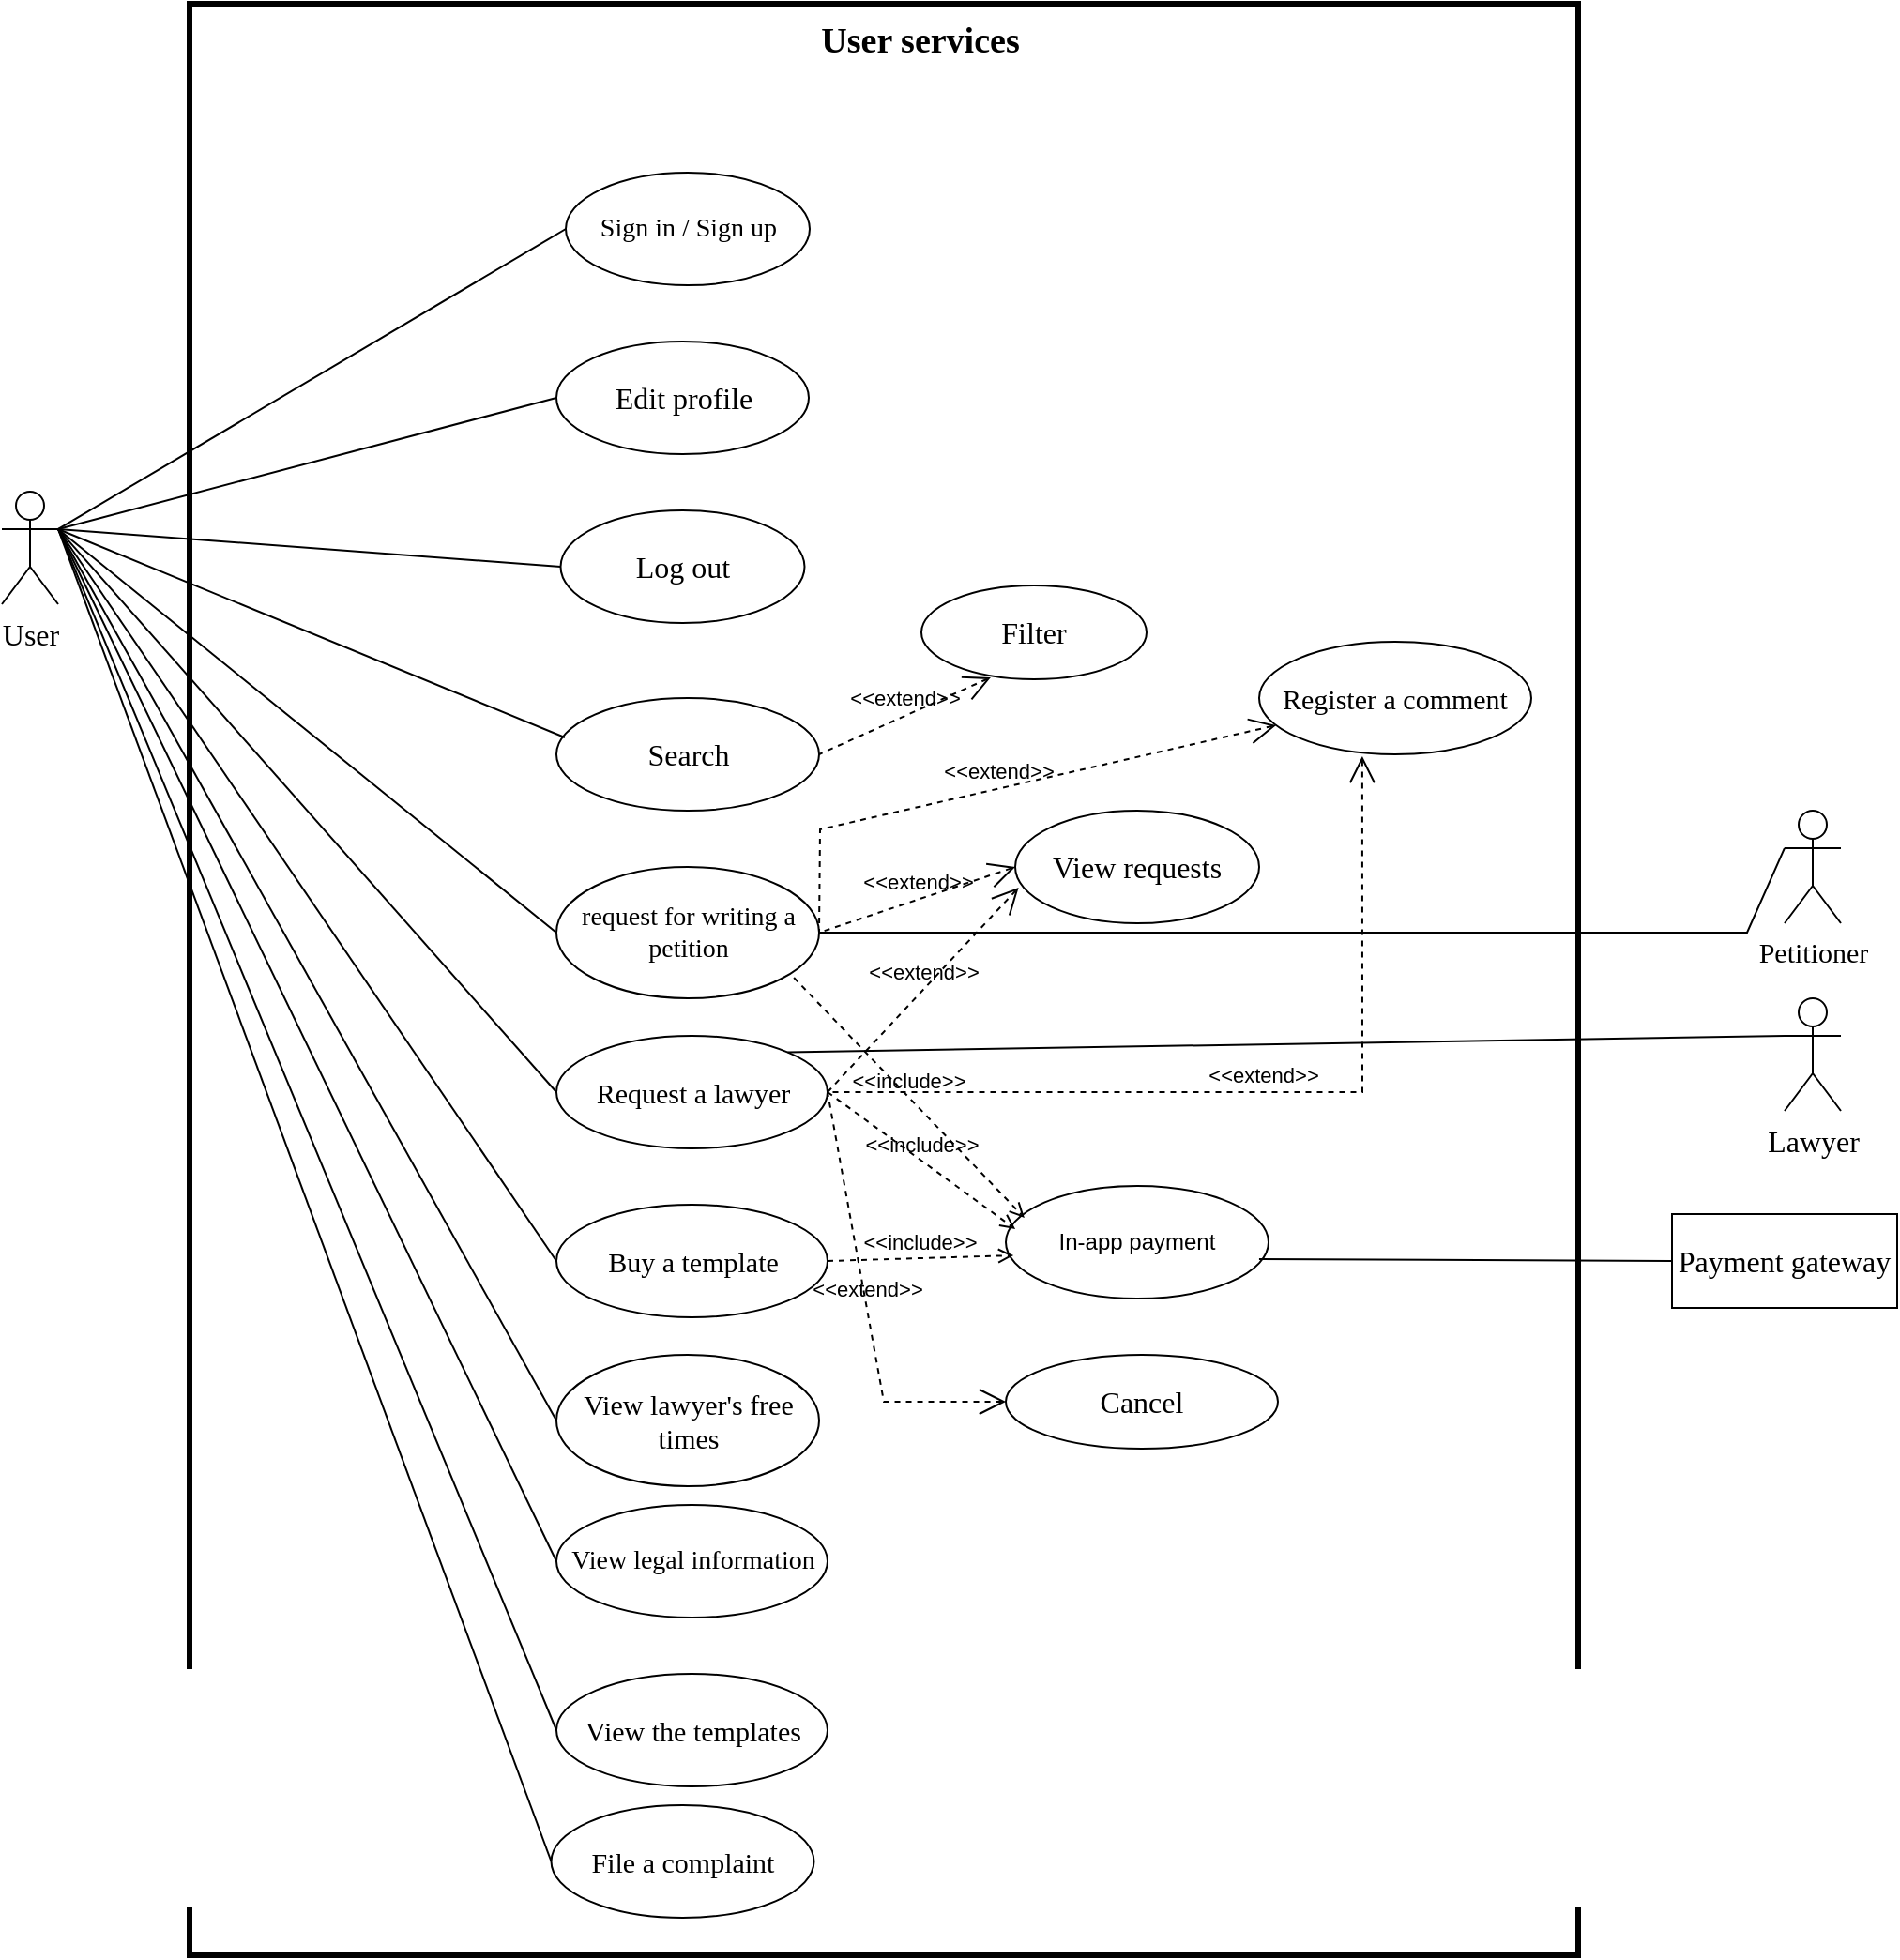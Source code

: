 <mxfile version="24.9.0">
  <diagram name="Page-1" id="6dkIC6jkVtWbtQmB7Dor">
    <mxGraphModel grid="1" page="1" gridSize="10" guides="1" tooltips="1" connect="1" arrows="1" fold="1" pageScale="1" pageWidth="3300" pageHeight="4681" math="0" shadow="0">
      <root>
        <mxCell id="0" />
        <mxCell id="1" parent="0" />
        <mxCell id="fHPol39FZ2LO6t3Dg6_z-1" value="" style="rounded=0;whiteSpace=wrap;html=1;fillColor=none;strokeWidth=3;" vertex="1" parent="1">
          <mxGeometry x="160" y="50" width="740" height="1040" as="geometry" />
        </mxCell>
        <mxCell id="fHPol39FZ2LO6t3Dg6_z-2" value="&lt;font style=&quot;font-size: 19px;&quot; face=&quot;Times New Roman&quot;&gt;&lt;b&gt;User services&lt;br&gt;&lt;/b&gt;&lt;/font&gt;" style="text;html=1;align=center;verticalAlign=middle;whiteSpace=wrap;rounded=0;" vertex="1" parent="1">
          <mxGeometry x="467.5" y="50" width="162.5" height="40" as="geometry" />
        </mxCell>
        <mxCell id="fHPol39FZ2LO6t3Dg6_z-3" value="&lt;font style=&quot;font-size: 16px;&quot; face=&quot;Times New Roman&quot;&gt;User&lt;br&gt;&lt;/font&gt;" style="shape=umlActor;html=1;verticalLabelPosition=bottom;verticalAlign=top;align=center;" vertex="1" parent="1">
          <mxGeometry x="60" y="310" width="30" height="60" as="geometry" />
        </mxCell>
        <UserObject label="&lt;font style=&quot;font-size: 14px;&quot; face=&quot;Times New Roman&quot;&gt;Sign in / Sign up&lt;br&gt;&lt;/font&gt;" link="https://www.draw.io/#G1dl8G7an4zMujYMwiWTBp5y0mEkHRdNQq" id="fHPol39FZ2LO6t3Dg6_z-4">
          <mxCell style="ellipse;whiteSpace=wrap;html=1;" vertex="1" parent="1">
            <mxGeometry x="360.5" y="140" width="130" height="60" as="geometry" />
          </mxCell>
        </UserObject>
        <mxCell id="fHPol39FZ2LO6t3Dg6_z-5" value="" style="edgeStyle=none;html=1;endArrow=none;verticalAlign=bottom;rounded=0;exitX=1;exitY=0.333;exitDx=0;exitDy=0;exitPerimeter=0;entryX=0;entryY=0.5;entryDx=0;entryDy=0;" edge="1" parent="1" source="fHPol39FZ2LO6t3Dg6_z-3" target="fHPol39FZ2LO6t3Dg6_z-4">
          <mxGeometry width="160" relative="1" as="geometry">
            <mxPoint x="340" y="340" as="sourcePoint" />
            <mxPoint x="500" y="340" as="targetPoint" />
          </mxGeometry>
        </mxCell>
        <mxCell id="fHPol39FZ2LO6t3Dg6_z-6" value="&lt;font style=&quot;font-size: 16px;&quot; face=&quot;Times New Roman&quot;&gt;Edit profile&lt;br&gt;&lt;/font&gt;" style="ellipse;whiteSpace=wrap;html=1;" vertex="1" parent="1">
          <mxGeometry x="355.5" y="230" width="134.5" height="60" as="geometry" />
        </mxCell>
        <mxCell id="fHPol39FZ2LO6t3Dg6_z-7" value="" style="edgeStyle=none;html=1;endArrow=none;verticalAlign=bottom;rounded=0;exitX=1;exitY=0.333;exitDx=0;exitDy=0;exitPerimeter=0;entryX=0;entryY=0.5;entryDx=0;entryDy=0;" edge="1" parent="1" source="fHPol39FZ2LO6t3Dg6_z-3" target="fHPol39FZ2LO6t3Dg6_z-6">
          <mxGeometry width="160" relative="1" as="geometry">
            <mxPoint x="340" y="340" as="sourcePoint" />
            <mxPoint x="500" y="340" as="targetPoint" />
          </mxGeometry>
        </mxCell>
        <mxCell id="fHPol39FZ2LO6t3Dg6_z-8" value="&lt;font style=&quot;font-size: 16px;&quot; face=&quot;Times New Roman&quot;&gt;Log out&lt;br&gt;&lt;/font&gt;" style="ellipse;whiteSpace=wrap;html=1;" vertex="1" parent="1">
          <mxGeometry x="357.75" y="320" width="130" height="60" as="geometry" />
        </mxCell>
        <mxCell id="fHPol39FZ2LO6t3Dg6_z-9" value="" style="edgeStyle=none;html=1;endArrow=none;verticalAlign=bottom;rounded=0;exitX=1;exitY=0.333;exitDx=0;exitDy=0;exitPerimeter=0;entryX=0;entryY=0.5;entryDx=0;entryDy=0;" edge="1" parent="1" source="fHPol39FZ2LO6t3Dg6_z-3" target="fHPol39FZ2LO6t3Dg6_z-8">
          <mxGeometry width="160" relative="1" as="geometry">
            <mxPoint x="340" y="390" as="sourcePoint" />
            <mxPoint x="500" y="390" as="targetPoint" />
          </mxGeometry>
        </mxCell>
        <mxCell id="fHPol39FZ2LO6t3Dg6_z-10" value="&lt;font style=&quot;font-size: 16px;&quot; face=&quot;Times New Roman&quot;&gt;Search&lt;/font&gt;" style="ellipse;whiteSpace=wrap;html=1;" vertex="1" parent="1">
          <mxGeometry x="355.5" y="420" width="140" height="60" as="geometry" />
        </mxCell>
        <mxCell id="fHPol39FZ2LO6t3Dg6_z-11" value="" style="edgeStyle=none;html=1;endArrow=none;verticalAlign=bottom;rounded=0;exitX=1;exitY=0.333;exitDx=0;exitDy=0;exitPerimeter=0;entryX=0.032;entryY=0.35;entryDx=0;entryDy=0;entryPerimeter=0;" edge="1" parent="1" source="fHPol39FZ2LO6t3Dg6_z-3" target="fHPol39FZ2LO6t3Dg6_z-10">
          <mxGeometry width="160" relative="1" as="geometry">
            <mxPoint x="340" y="390" as="sourcePoint" />
            <mxPoint x="500" y="390" as="targetPoint" />
          </mxGeometry>
        </mxCell>
        <mxCell id="fHPol39FZ2LO6t3Dg6_z-12" value="&amp;lt;&amp;lt;extend&amp;gt;&amp;gt;" style="edgeStyle=none;html=1;startArrow=open;endArrow=none;startSize=12;verticalAlign=bottom;dashed=1;labelBackgroundColor=none;rounded=0;entryX=1;entryY=0.5;entryDx=0;entryDy=0;exitX=0.308;exitY=0.98;exitDx=0;exitDy=0;exitPerimeter=0;" edge="1" parent="1" source="fHPol39FZ2LO6t3Dg6_z-13" target="fHPol39FZ2LO6t3Dg6_z-10">
          <mxGeometry width="160" relative="1" as="geometry">
            <mxPoint x="340" y="390" as="sourcePoint" />
            <mxPoint x="500" y="390" as="targetPoint" />
          </mxGeometry>
        </mxCell>
        <mxCell id="fHPol39FZ2LO6t3Dg6_z-13" value="&lt;font style=&quot;font-size: 16px;&quot; face=&quot;Times New Roman&quot;&gt;Filter&lt;/font&gt;" style="ellipse;whiteSpace=wrap;html=1;" vertex="1" parent="1">
          <mxGeometry x="550" y="360" width="120" height="50" as="geometry" />
        </mxCell>
        <mxCell id="fHPol39FZ2LO6t3Dg6_z-14" value="&lt;font style=&quot;font-size: 14px;&quot; face=&quot;Times New Roman&quot;&gt;request for writing a petition&lt;br&gt;&lt;/font&gt;" style="ellipse;whiteSpace=wrap;html=1;" vertex="1" parent="1">
          <mxGeometry x="355.5" y="510" width="140" height="70" as="geometry" />
        </mxCell>
        <mxCell id="fHPol39FZ2LO6t3Dg6_z-15" value="" style="edgeStyle=none;html=1;endArrow=none;verticalAlign=bottom;rounded=0;exitX=1;exitY=0.333;exitDx=0;exitDy=0;exitPerimeter=0;entryX=0;entryY=0.5;entryDx=0;entryDy=0;" edge="1" parent="1" source="fHPol39FZ2LO6t3Dg6_z-3" target="fHPol39FZ2LO6t3Dg6_z-14">
          <mxGeometry width="160" relative="1" as="geometry">
            <mxPoint x="340" y="560" as="sourcePoint" />
            <mxPoint x="500" y="560" as="targetPoint" />
          </mxGeometry>
        </mxCell>
        <mxCell id="fHPol39FZ2LO6t3Dg6_z-17" value="&lt;font style=&quot;font-size: 15px;&quot; face=&quot;Times New Roman&quot;&gt;Request a lawyer&lt;br&gt;&lt;/font&gt;" style="ellipse;whiteSpace=wrap;html=1;" vertex="1" parent="1">
          <mxGeometry x="355.5" y="600" width="144.5" height="60" as="geometry" />
        </mxCell>
        <mxCell id="fHPol39FZ2LO6t3Dg6_z-18" value="" style="edgeStyle=none;html=1;endArrow=none;verticalAlign=bottom;rounded=0;exitX=1;exitY=0.333;exitDx=0;exitDy=0;exitPerimeter=0;entryX=0;entryY=0.5;entryDx=0;entryDy=0;" edge="1" parent="1" source="fHPol39FZ2LO6t3Dg6_z-3" target="fHPol39FZ2LO6t3Dg6_z-17">
          <mxGeometry width="160" relative="1" as="geometry">
            <mxPoint x="340" y="510" as="sourcePoint" />
            <mxPoint x="500" y="510" as="targetPoint" />
          </mxGeometry>
        </mxCell>
        <mxCell id="fHPol39FZ2LO6t3Dg6_z-19" value="&lt;font style=&quot;font-size: 15px;&quot; face=&quot;Times New Roman&quot;&gt;‌Buy a template&lt;/font&gt;" style="ellipse;whiteSpace=wrap;html=1;" vertex="1" parent="1">
          <mxGeometry x="355.5" y="690" width="144.5" height="60" as="geometry" />
        </mxCell>
        <mxCell id="fHPol39FZ2LO6t3Dg6_z-20" value="" style="edgeStyle=none;html=1;endArrow=none;verticalAlign=bottom;rounded=0;exitX=1;exitY=0.333;exitDx=0;exitDy=0;exitPerimeter=0;entryX=0;entryY=0.5;entryDx=0;entryDy=0;" edge="1" parent="1" source="fHPol39FZ2LO6t3Dg6_z-3" target="fHPol39FZ2LO6t3Dg6_z-19">
          <mxGeometry width="160" relative="1" as="geometry">
            <mxPoint x="340" y="510" as="sourcePoint" />
            <mxPoint x="500" y="510" as="targetPoint" />
          </mxGeometry>
        </mxCell>
        <mxCell id="fHPol39FZ2LO6t3Dg6_z-21" value="&lt;font style=&quot;font-size: 16px;&quot; face=&quot;Times New Roman&quot;&gt;View requests&lt;/font&gt;" style="ellipse;whiteSpace=wrap;html=1;" vertex="1" parent="1">
          <mxGeometry x="600" y="480" width="130" height="60" as="geometry" />
        </mxCell>
        <mxCell id="fHPol39FZ2LO6t3Dg6_z-22" value="&amp;lt;&amp;lt;extend&amp;gt;&amp;gt;" style="edgeStyle=none;html=1;startArrow=open;endArrow=none;startSize=12;verticalAlign=bottom;dashed=1;labelBackgroundColor=none;rounded=0;entryX=1;entryY=0.5;entryDx=0;entryDy=0;exitX=0;exitY=0.5;exitDx=0;exitDy=0;" edge="1" parent="1" source="fHPol39FZ2LO6t3Dg6_z-21" target="fHPol39FZ2LO6t3Dg6_z-14">
          <mxGeometry width="160" relative="1" as="geometry">
            <mxPoint x="340" y="510" as="sourcePoint" />
            <mxPoint x="500" y="510" as="targetPoint" />
          </mxGeometry>
        </mxCell>
        <mxCell id="fHPol39FZ2LO6t3Dg6_z-23" value="&amp;lt;&amp;lt;extend&amp;gt;&amp;gt;" style="edgeStyle=none;html=1;startArrow=open;endArrow=none;startSize=12;verticalAlign=bottom;dashed=1;labelBackgroundColor=none;rounded=0;entryX=1;entryY=0.5;entryDx=0;entryDy=0;exitX=0.014;exitY=0.683;exitDx=0;exitDy=0;exitPerimeter=0;" edge="1" parent="1" source="fHPol39FZ2LO6t3Dg6_z-21" target="fHPol39FZ2LO6t3Dg6_z-17">
          <mxGeometry width="160" relative="1" as="geometry">
            <mxPoint x="340" y="510" as="sourcePoint" />
            <mxPoint x="500" y="510" as="targetPoint" />
          </mxGeometry>
        </mxCell>
        <mxCell id="fHPol39FZ2LO6t3Dg6_z-24" value="In-app payment" style="ellipse;whiteSpace=wrap;html=1;" vertex="1" parent="1">
          <mxGeometry x="595" y="680" width="140" height="60" as="geometry" />
        </mxCell>
        <mxCell id="fHPol39FZ2LO6t3Dg6_z-25" value="&amp;lt;&amp;lt;include&amp;gt;&amp;gt;" style="edgeStyle=none;html=1;endArrow=open;verticalAlign=bottom;dashed=1;labelBackgroundColor=none;rounded=0;exitX=0.904;exitY=0.843;exitDx=0;exitDy=0;exitPerimeter=0;entryX=0.071;entryY=0.283;entryDx=0;entryDy=0;entryPerimeter=0;" edge="1" parent="1" source="fHPol39FZ2LO6t3Dg6_z-14" target="fHPol39FZ2LO6t3Dg6_z-24">
          <mxGeometry width="160" relative="1" as="geometry">
            <mxPoint x="340" y="510" as="sourcePoint" />
            <mxPoint x="500" y="510" as="targetPoint" />
          </mxGeometry>
        </mxCell>
        <mxCell id="fHPol39FZ2LO6t3Dg6_z-26" value="&amp;lt;&amp;lt;include&amp;gt;&amp;gt;" style="edgeStyle=none;html=1;endArrow=open;verticalAlign=bottom;dashed=1;labelBackgroundColor=none;rounded=0;exitX=1;exitY=0.5;exitDx=0;exitDy=0;entryX=0.036;entryY=0.383;entryDx=0;entryDy=0;entryPerimeter=0;" edge="1" parent="1" source="fHPol39FZ2LO6t3Dg6_z-17" target="fHPol39FZ2LO6t3Dg6_z-24">
          <mxGeometry width="160" relative="1" as="geometry">
            <mxPoint x="340" y="510" as="sourcePoint" />
            <mxPoint x="500" y="510" as="targetPoint" />
          </mxGeometry>
        </mxCell>
        <mxCell id="fHPol39FZ2LO6t3Dg6_z-27" value="&amp;lt;&amp;lt;include&amp;gt;&amp;gt;" style="edgeStyle=none;html=1;endArrow=open;verticalAlign=bottom;dashed=1;labelBackgroundColor=none;rounded=0;exitX=1;exitY=0.5;exitDx=0;exitDy=0;entryX=0.029;entryY=0.617;entryDx=0;entryDy=0;entryPerimeter=0;" edge="1" parent="1" source="fHPol39FZ2LO6t3Dg6_z-19" target="fHPol39FZ2LO6t3Dg6_z-24">
          <mxGeometry width="160" relative="1" as="geometry">
            <mxPoint x="340" y="510" as="sourcePoint" />
            <mxPoint x="500" y="510" as="targetPoint" />
          </mxGeometry>
        </mxCell>
        <mxCell id="fHPol39FZ2LO6t3Dg6_z-28" value="&lt;pre aria-label=&quot;Translated text: Register a comment&quot; dir=&quot;ltr&quot; data-ved=&quot;2ahUKEwib_dqemvWJAxWP2gIHHToVGhYQ3ewLegQIBRAT&quot; style=&quot;text-align: left;&quot; id=&quot;tw-target-text&quot; data-placeholder=&quot;Translation&quot; class=&quot;tw-data-text tw-text-large tw-ta&quot;&gt;&lt;font style=&quot;font-size: 15px;&quot; face=&quot;Times New Roman&quot;&gt;&lt;span lang=&quot;en&quot; class=&quot;Y2IQFc&quot;&gt;Register a comment&lt;/span&gt;&lt;/font&gt;&lt;/pre&gt;" style="ellipse;whiteSpace=wrap;html=1;" vertex="1" parent="1">
          <mxGeometry x="730" y="390" width="145" height="60" as="geometry" />
        </mxCell>
        <mxCell id="fHPol39FZ2LO6t3Dg6_z-29" value="&amp;lt;&amp;lt;extend&amp;gt;&amp;gt;" style="edgeStyle=none;html=1;startArrow=open;endArrow=none;startSize=12;verticalAlign=bottom;dashed=1;labelBackgroundColor=none;rounded=0;entryX=1;entryY=0.5;entryDx=0;entryDy=0;" edge="1" parent="1" source="fHPol39FZ2LO6t3Dg6_z-28" target="fHPol39FZ2LO6t3Dg6_z-14">
          <mxGeometry width="160" relative="1" as="geometry">
            <mxPoint x="400" y="830" as="sourcePoint" />
            <mxPoint x="560" y="830" as="targetPoint" />
            <Array as="points">
              <mxPoint x="496" y="490" />
            </Array>
          </mxGeometry>
        </mxCell>
        <mxCell id="fHPol39FZ2LO6t3Dg6_z-30" value="&amp;lt;&amp;lt;extend&amp;gt;&amp;gt;" style="edgeStyle=none;html=1;startArrow=open;endArrow=none;startSize=12;verticalAlign=bottom;dashed=1;labelBackgroundColor=none;rounded=0;entryX=1;entryY=0.5;entryDx=0;entryDy=0;exitX=0.379;exitY=1.017;exitDx=0;exitDy=0;exitPerimeter=0;" edge="1" parent="1" source="fHPol39FZ2LO6t3Dg6_z-28" target="fHPol39FZ2LO6t3Dg6_z-17">
          <mxGeometry width="160" relative="1" as="geometry">
            <mxPoint x="400" y="770" as="sourcePoint" />
            <mxPoint x="560" y="770" as="targetPoint" />
            <Array as="points">
              <mxPoint x="785" y="630" />
            </Array>
          </mxGeometry>
        </mxCell>
        <mxCell id="fHPol39FZ2LO6t3Dg6_z-31" value="&lt;font style=&quot;font-size: 16px;&quot; face=&quot;Times New Roman&quot;&gt;Payment gateway&lt;br&gt;&lt;/font&gt;" style="rounded=0;whiteSpace=wrap;html=1;" vertex="1" parent="1">
          <mxGeometry x="950" y="695" width="120" height="50" as="geometry" />
        </mxCell>
        <mxCell id="fHPol39FZ2LO6t3Dg6_z-32" value="" style="edgeStyle=none;html=1;endArrow=none;verticalAlign=bottom;rounded=0;entryX=0;entryY=0.5;entryDx=0;entryDy=0;exitX=0.964;exitY=0.65;exitDx=0;exitDy=0;exitPerimeter=0;" edge="1" parent="1" source="fHPol39FZ2LO6t3Dg6_z-24" target="fHPol39FZ2LO6t3Dg6_z-31">
          <mxGeometry width="160" relative="1" as="geometry">
            <mxPoint x="400" y="410" as="sourcePoint" />
            <mxPoint x="560" y="410" as="targetPoint" />
          </mxGeometry>
        </mxCell>
        <mxCell id="J4dt8zbcpJn8zR0DaSX1-1" value="&lt;font style=&quot;font-size: 15px;&quot; face=&quot;Times New Roman&quot;&gt;View lawyer&#39;s free times&lt;br&gt;&lt;/font&gt;" style="ellipse;whiteSpace=wrap;html=1;" vertex="1" parent="1">
          <mxGeometry x="355.5" y="770" width="140" height="70" as="geometry" />
        </mxCell>
        <mxCell id="J4dt8zbcpJn8zR0DaSX1-2" value="" style="edgeStyle=none;html=1;endArrow=none;verticalAlign=bottom;rounded=0;entryX=0;entryY=0.5;entryDx=0;entryDy=0;" edge="1" parent="1" target="J4dt8zbcpJn8zR0DaSX1-1">
          <mxGeometry width="160" relative="1" as="geometry">
            <mxPoint x="90" y="330" as="sourcePoint" />
            <mxPoint x="780" y="750" as="targetPoint" />
          </mxGeometry>
        </mxCell>
        <mxCell id="J4dt8zbcpJn8zR0DaSX1-3" value="&lt;font style=&quot;font-size: 14px;&quot; face=&quot;Times New Roman&quot;&gt;View legal information&lt;br&gt;&lt;/font&gt;" style="ellipse;whiteSpace=wrap;html=1;" vertex="1" parent="1">
          <mxGeometry x="355.5" y="850" width="144.5" height="60" as="geometry" />
        </mxCell>
        <mxCell id="J4dt8zbcpJn8zR0DaSX1-4" value="" style="edgeStyle=none;html=1;endArrow=none;verticalAlign=bottom;rounded=0;entryX=0;entryY=0.5;entryDx=0;entryDy=0;exitX=1;exitY=0.333;exitDx=0;exitDy=0;exitPerimeter=0;" edge="1" parent="1" source="fHPol39FZ2LO6t3Dg6_z-3" target="J4dt8zbcpJn8zR0DaSX1-3">
          <mxGeometry width="160" relative="1" as="geometry">
            <mxPoint x="620" y="700" as="sourcePoint" />
            <mxPoint x="780" y="700" as="targetPoint" />
          </mxGeometry>
        </mxCell>
        <mxCell id="J4dt8zbcpJn8zR0DaSX1-7" value="&lt;font style=&quot;font-size: 15px;&quot; face=&quot;Times New Roman&quot;&gt;View the templates&lt;br&gt;&lt;/font&gt;" style="ellipse;whiteSpace=wrap;html=1;" vertex="1" parent="1">
          <mxGeometry x="355.5" y="940" width="144.5" height="60" as="geometry" />
        </mxCell>
        <mxCell id="J4dt8zbcpJn8zR0DaSX1-8" value="" style="edgeStyle=none;html=1;endArrow=none;verticalAlign=bottom;rounded=0;exitX=1;exitY=0.333;exitDx=0;exitDy=0;exitPerimeter=0;entryX=0;entryY=0.5;entryDx=0;entryDy=0;" edge="1" parent="1" source="fHPol39FZ2LO6t3Dg6_z-3" target="J4dt8zbcpJn8zR0DaSX1-7">
          <mxGeometry width="160" relative="1" as="geometry">
            <mxPoint x="570" y="980" as="sourcePoint" />
            <mxPoint x="730" y="980" as="targetPoint" />
          </mxGeometry>
        </mxCell>
        <mxCell id="J4dt8zbcpJn8zR0DaSX1-9" value="&lt;font style=&quot;font-size: 16px;&quot; face=&quot;Times New Roman&quot;&gt;Cancel&lt;br&gt;&lt;/font&gt;" style="ellipse;whiteSpace=wrap;html=1;" vertex="1" parent="1">
          <mxGeometry x="595" y="770" width="145" height="50" as="geometry" />
        </mxCell>
        <mxCell id="J4dt8zbcpJn8zR0DaSX1-10" value="&amp;lt;&amp;lt;extend&amp;gt;&amp;gt;" style="edgeStyle=none;html=1;startArrow=open;endArrow=none;startSize=12;verticalAlign=bottom;dashed=1;labelBackgroundColor=none;rounded=0;entryX=1;entryY=0.5;entryDx=0;entryDy=0;exitX=0;exitY=0.5;exitDx=0;exitDy=0;" edge="1" parent="1" source="J4dt8zbcpJn8zR0DaSX1-9" target="fHPol39FZ2LO6t3Dg6_z-17">
          <mxGeometry width="160" relative="1" as="geometry">
            <mxPoint x="610" y="740" as="sourcePoint" />
            <mxPoint x="770" y="740" as="targetPoint" />
            <Array as="points">
              <mxPoint x="530" y="795" />
            </Array>
          </mxGeometry>
        </mxCell>
        <mxCell id="J4dt8zbcpJn8zR0DaSX1-12" value="&lt;font style=&quot;font-size: 15px;&quot; face=&quot;Times New Roman&quot;&gt;File a complaint&lt;/font&gt;" style="ellipse;whiteSpace=wrap;html=1;" vertex="1" parent="1">
          <mxGeometry x="352.75" y="1010" width="140" height="60" as="geometry" />
        </mxCell>
        <mxCell id="J4dt8zbcpJn8zR0DaSX1-13" value="" style="edgeStyle=none;html=1;endArrow=none;verticalAlign=bottom;rounded=0;exitX=1;exitY=0.333;exitDx=0;exitDy=0;exitPerimeter=0;entryX=0;entryY=0.5;entryDx=0;entryDy=0;" edge="1" parent="1" source="fHPol39FZ2LO6t3Dg6_z-3" target="J4dt8zbcpJn8zR0DaSX1-12">
          <mxGeometry width="160" relative="1" as="geometry">
            <mxPoint x="610" y="740" as="sourcePoint" />
            <mxPoint x="770" y="740" as="targetPoint" />
          </mxGeometry>
        </mxCell>
        <mxCell id="J4dt8zbcpJn8zR0DaSX1-14" value="&lt;font style=&quot;font-size: 16px;&quot; face=&quot;Times New Roman&quot;&gt;Lawyer&lt;br&gt;&lt;/font&gt;" style="shape=umlActor;html=1;verticalLabelPosition=bottom;verticalAlign=top;align=center;" vertex="1" parent="1">
          <mxGeometry x="1010" y="580" width="30" height="60" as="geometry" />
        </mxCell>
        <mxCell id="J4dt8zbcpJn8zR0DaSX1-15" value="" style="edgeStyle=none;html=1;endArrow=none;verticalAlign=bottom;rounded=0;entryX=0;entryY=0.333;entryDx=0;entryDy=0;entryPerimeter=0;exitX=1;exitY=0;exitDx=0;exitDy=0;" edge="1" parent="1" source="fHPol39FZ2LO6t3Dg6_z-17" target="J4dt8zbcpJn8zR0DaSX1-14">
          <mxGeometry width="160" relative="1" as="geometry">
            <mxPoint x="1030" y="610" as="sourcePoint" />
            <mxPoint x="770" y="790" as="targetPoint" />
          </mxGeometry>
        </mxCell>
        <mxCell id="J4dt8zbcpJn8zR0DaSX1-18" value="&lt;font style=&quot;font-size: 15px;&quot; face=&quot;Times New Roman&quot;&gt;Petitioner&lt;/font&gt;" style="shape=umlActor;html=1;verticalLabelPosition=bottom;verticalAlign=top;align=center;" vertex="1" parent="1">
          <mxGeometry x="1010" y="480" width="30" height="60" as="geometry" />
        </mxCell>
        <mxCell id="J4dt8zbcpJn8zR0DaSX1-19" value="" style="edgeStyle=none;html=1;endArrow=none;verticalAlign=bottom;rounded=0;exitX=1;exitY=0.5;exitDx=0;exitDy=0;entryX=0;entryY=0.333;entryDx=0;entryDy=0;entryPerimeter=0;" edge="1" parent="1" source="fHPol39FZ2LO6t3Dg6_z-14" target="J4dt8zbcpJn8zR0DaSX1-18">
          <mxGeometry width="160" relative="1" as="geometry">
            <mxPoint x="620" y="670" as="sourcePoint" />
            <mxPoint x="780" y="670" as="targetPoint" />
            <Array as="points">
              <mxPoint x="990" y="545" />
            </Array>
          </mxGeometry>
        </mxCell>
      </root>
    </mxGraphModel>
  </diagram>
</mxfile>
